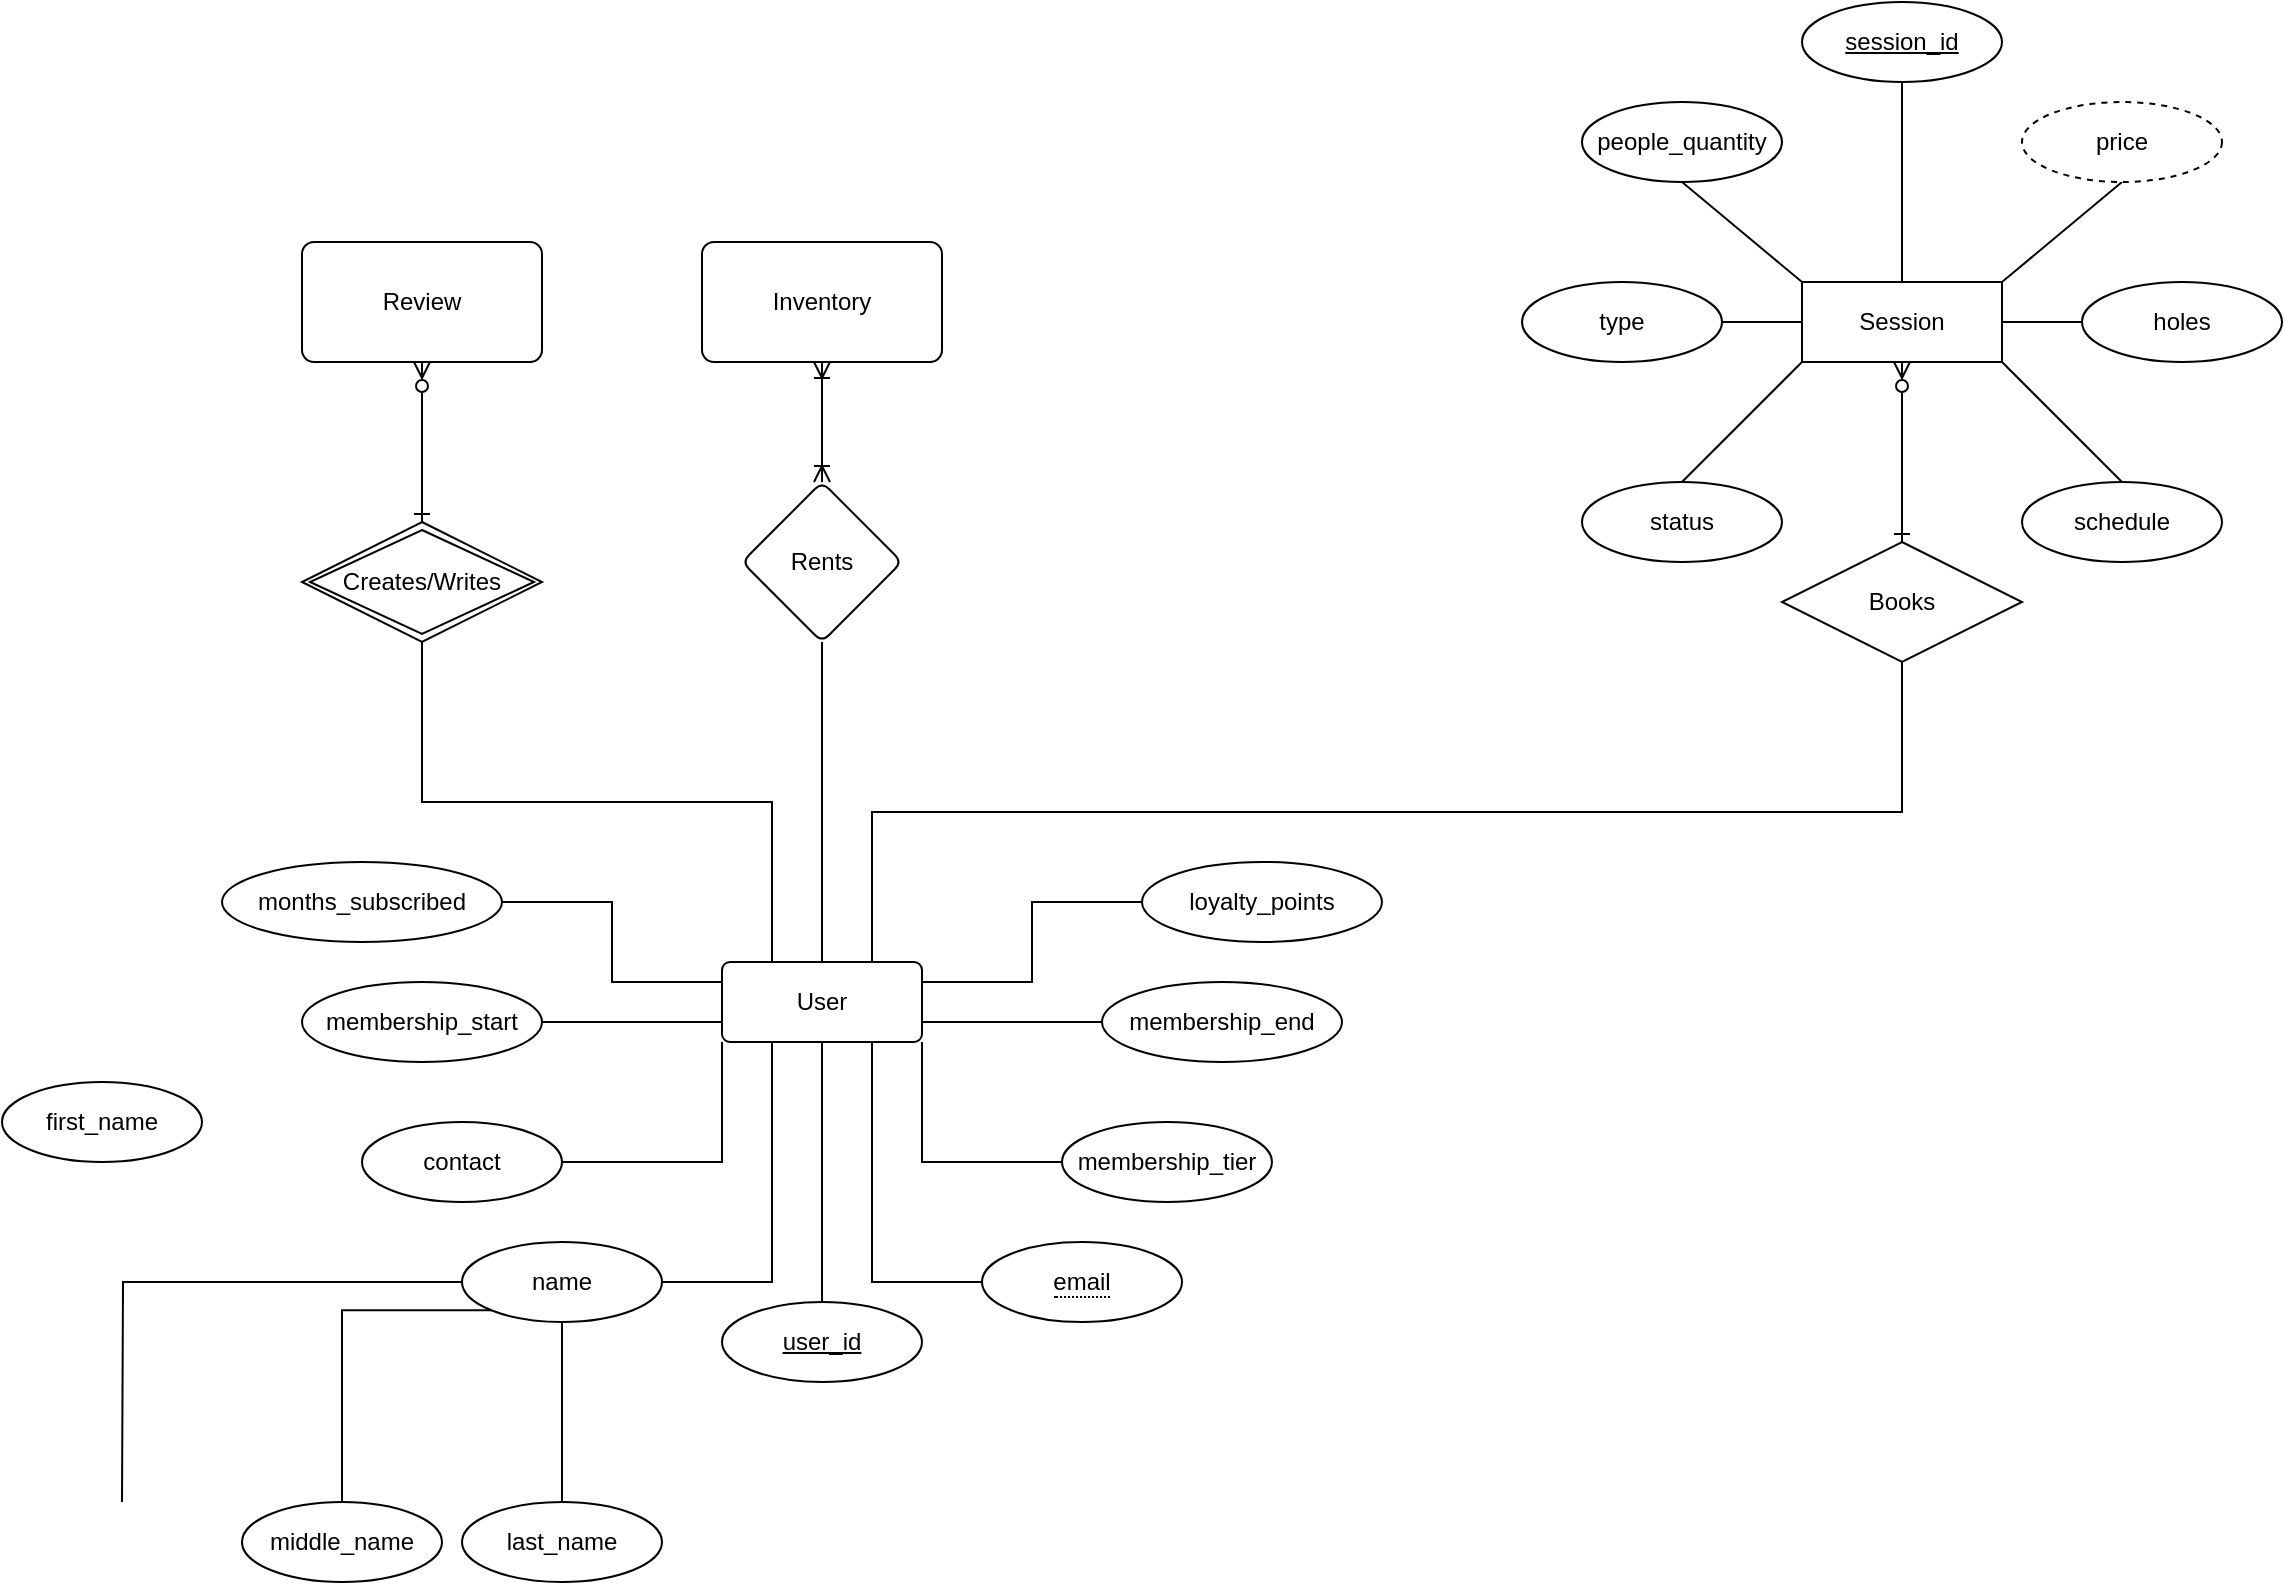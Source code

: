 <mxfile version="28.2.7">
  <diagram name="Page-1" id="-myDeZirQ_0MTxehE8Bq">
    <mxGraphModel dx="1188" dy="648" grid="1" gridSize="10" guides="1" tooltips="1" connect="1" arrows="1" fold="1" page="1" pageScale="1" pageWidth="850" pageHeight="1100" math="0" shadow="0">
      <root>
        <mxCell id="0" />
        <mxCell id="1" parent="0" />
        <mxCell id="ZZzzd-XF2jwjXJ92meH7-1" value="" style="edgeStyle=orthogonalEdgeStyle;rounded=0;orthogonalLoop=1;jettySize=auto;html=1;endArrow=none;endFill=0;exitX=0.75;exitY=0;exitDx=0;exitDy=0;entryX=0.5;entryY=1;entryDx=0;entryDy=0;" parent="1" source="ZZzzd-XF2jwjXJ92meH7-4" target="JkcQL4pgoWUEzBNEXGuM-16" edge="1">
          <mxGeometry relative="1" as="geometry">
            <mxPoint x="990" y="460" as="targetPoint" />
          </mxGeometry>
        </mxCell>
        <mxCell id="ZZzzd-XF2jwjXJ92meH7-2" style="edgeStyle=orthogonalEdgeStyle;rounded=0;orthogonalLoop=1;jettySize=auto;html=1;exitX=0.25;exitY=0;exitDx=0;exitDy=0;entryX=0.5;entryY=1;entryDx=0;entryDy=0;endArrow=none;endFill=0;" parent="1" source="ZZzzd-XF2jwjXJ92meH7-4" target="ZZzzd-XF2jwjXJ92meH7-34" edge="1">
          <mxGeometry relative="1" as="geometry">
            <mxPoint x="330" y="460" as="targetPoint" />
          </mxGeometry>
        </mxCell>
        <mxCell id="ZZzzd-XF2jwjXJ92meH7-3" value="" style="edgeStyle=orthogonalEdgeStyle;rounded=0;orthogonalLoop=1;jettySize=auto;html=1;endArrow=none;endFill=0;" parent="1" source="ZZzzd-XF2jwjXJ92meH7-4" target="ZZzzd-XF2jwjXJ92meH7-36" edge="1">
          <mxGeometry relative="1" as="geometry" />
        </mxCell>
        <mxCell id="ZZzzd-XF2jwjXJ92meH7-4" value="User" style="rounded=1;arcSize=10;whiteSpace=wrap;html=1;align=center;" parent="1" vertex="1">
          <mxGeometry x="400" y="610" width="100" height="40" as="geometry" />
        </mxCell>
        <mxCell id="ZZzzd-XF2jwjXJ92meH7-5" style="edgeStyle=orthogonalEdgeStyle;rounded=0;orthogonalLoop=1;jettySize=auto;html=1;entryX=0.5;entryY=1;entryDx=0;entryDy=0;endArrow=none;endFill=0;" parent="1" source="ZZzzd-XF2jwjXJ92meH7-6" target="ZZzzd-XF2jwjXJ92meH7-4" edge="1">
          <mxGeometry relative="1" as="geometry" />
        </mxCell>
        <mxCell id="ZZzzd-XF2jwjXJ92meH7-6" value="user_id" style="ellipse;whiteSpace=wrap;html=1;align=center;fontStyle=4;" parent="1" vertex="1">
          <mxGeometry x="400" y="780" width="100" height="40" as="geometry" />
        </mxCell>
        <mxCell id="ZZzzd-XF2jwjXJ92meH7-7" style="edgeStyle=orthogonalEdgeStyle;rounded=0;orthogonalLoop=1;jettySize=auto;html=1;entryX=0.75;entryY=1;entryDx=0;entryDy=0;endArrow=none;endFill=0;exitX=0;exitY=0.5;exitDx=0;exitDy=0;" parent="1" source="ZZzzd-XF2jwjXJ92meH7-30" target="ZZzzd-XF2jwjXJ92meH7-4" edge="1">
          <mxGeometry relative="1" as="geometry">
            <mxPoint x="530.0" y="770.059" as="sourcePoint" />
          </mxGeometry>
        </mxCell>
        <mxCell id="ZZzzd-XF2jwjXJ92meH7-8" style="edgeStyle=orthogonalEdgeStyle;rounded=0;orthogonalLoop=1;jettySize=auto;html=1;exitX=1;exitY=0.5;exitDx=0;exitDy=0;entryX=0;entryY=0.25;entryDx=0;entryDy=0;endArrow=none;endFill=0;" parent="1" source="ZZzzd-XF2jwjXJ92meH7-9" target="ZZzzd-XF2jwjXJ92meH7-4" edge="1">
          <mxGeometry relative="1" as="geometry" />
        </mxCell>
        <mxCell id="ZZzzd-XF2jwjXJ92meH7-9" value="months_subscribed" style="ellipse;whiteSpace=wrap;html=1;align=center;" parent="1" vertex="1">
          <mxGeometry x="150" y="560" width="140" height="40" as="geometry" />
        </mxCell>
        <mxCell id="ZZzzd-XF2jwjXJ92meH7-10" style="edgeStyle=orthogonalEdgeStyle;rounded=0;orthogonalLoop=1;jettySize=auto;html=1;entryX=0.25;entryY=1;entryDx=0;entryDy=0;endArrow=none;endFill=0;" parent="1" source="ZZzzd-XF2jwjXJ92meH7-14" target="ZZzzd-XF2jwjXJ92meH7-4" edge="1">
          <mxGeometry relative="1" as="geometry" />
        </mxCell>
        <mxCell id="ZZzzd-XF2jwjXJ92meH7-11" value="" style="edgeStyle=orthogonalEdgeStyle;rounded=0;orthogonalLoop=1;jettySize=auto;html=1;endArrow=none;endFill=0;" parent="1" source="ZZzzd-XF2jwjXJ92meH7-14" edge="1">
          <mxGeometry relative="1" as="geometry">
            <mxPoint x="100" y="880.0" as="targetPoint" />
          </mxGeometry>
        </mxCell>
        <mxCell id="ZZzzd-XF2jwjXJ92meH7-12" value="" style="edgeStyle=orthogonalEdgeStyle;rounded=0;orthogonalLoop=1;jettySize=auto;html=1;exitX=0;exitY=1;exitDx=0;exitDy=0;endArrow=none;endFill=0;" parent="1" source="ZZzzd-XF2jwjXJ92meH7-14" target="ZZzzd-XF2jwjXJ92meH7-32" edge="1">
          <mxGeometry relative="1" as="geometry" />
        </mxCell>
        <mxCell id="ZZzzd-XF2jwjXJ92meH7-13" value="" style="edgeStyle=orthogonalEdgeStyle;rounded=0;orthogonalLoop=1;jettySize=auto;html=1;endArrow=none;endFill=0;" parent="1" source="ZZzzd-XF2jwjXJ92meH7-14" target="ZZzzd-XF2jwjXJ92meH7-33" edge="1">
          <mxGeometry relative="1" as="geometry" />
        </mxCell>
        <mxCell id="ZZzzd-XF2jwjXJ92meH7-14" value="name" style="ellipse;whiteSpace=wrap;html=1;align=center;" parent="1" vertex="1">
          <mxGeometry x="270" y="750" width="100" height="40" as="geometry" />
        </mxCell>
        <mxCell id="ZZzzd-XF2jwjXJ92meH7-15" style="edgeStyle=orthogonalEdgeStyle;rounded=0;orthogonalLoop=1;jettySize=auto;html=1;entryX=1;entryY=0.75;entryDx=0;entryDy=0;endArrow=none;endFill=0;" parent="1" source="ZZzzd-XF2jwjXJ92meH7-16" target="ZZzzd-XF2jwjXJ92meH7-4" edge="1">
          <mxGeometry relative="1" as="geometry" />
        </mxCell>
        <mxCell id="ZZzzd-XF2jwjXJ92meH7-16" value="membership_end" style="ellipse;whiteSpace=wrap;html=1;align=center;" parent="1" vertex="1">
          <mxGeometry x="590" y="620" width="120" height="40" as="geometry" />
        </mxCell>
        <mxCell id="ZZzzd-XF2jwjXJ92meH7-17" style="edgeStyle=orthogonalEdgeStyle;rounded=0;orthogonalLoop=1;jettySize=auto;html=1;entryX=0;entryY=0.75;entryDx=0;entryDy=0;endArrow=none;endFill=0;" parent="1" source="ZZzzd-XF2jwjXJ92meH7-18" target="ZZzzd-XF2jwjXJ92meH7-4" edge="1">
          <mxGeometry relative="1" as="geometry" />
        </mxCell>
        <mxCell id="ZZzzd-XF2jwjXJ92meH7-18" value="membership_start" style="ellipse;whiteSpace=wrap;html=1;align=center;" parent="1" vertex="1">
          <mxGeometry x="190" y="620" width="120" height="40" as="geometry" />
        </mxCell>
        <mxCell id="ZZzzd-XF2jwjXJ92meH7-19" style="edgeStyle=orthogonalEdgeStyle;rounded=0;orthogonalLoop=1;jettySize=auto;html=1;exitX=0;exitY=0.5;exitDx=0;exitDy=0;entryX=1;entryY=0.25;entryDx=0;entryDy=0;endArrow=none;endFill=0;" parent="1" source="ZZzzd-XF2jwjXJ92meH7-20" target="ZZzzd-XF2jwjXJ92meH7-4" edge="1">
          <mxGeometry relative="1" as="geometry" />
        </mxCell>
        <mxCell id="ZZzzd-XF2jwjXJ92meH7-20" value="loyalty_points" style="ellipse;whiteSpace=wrap;html=1;align=center;" parent="1" vertex="1">
          <mxGeometry x="610" y="560" width="120" height="40" as="geometry" />
        </mxCell>
        <mxCell id="ZZzzd-XF2jwjXJ92meH7-21" style="edgeStyle=orthogonalEdgeStyle;rounded=0;orthogonalLoop=1;jettySize=auto;html=1;entryX=0;entryY=1;entryDx=0;entryDy=0;endArrow=none;endFill=0;" parent="1" source="ZZzzd-XF2jwjXJ92meH7-22" target="ZZzzd-XF2jwjXJ92meH7-4" edge="1">
          <mxGeometry relative="1" as="geometry" />
        </mxCell>
        <mxCell id="ZZzzd-XF2jwjXJ92meH7-22" value="contact" style="ellipse;whiteSpace=wrap;html=1;align=center;" parent="1" vertex="1">
          <mxGeometry x="220" y="690" width="100" height="40" as="geometry" />
        </mxCell>
        <mxCell id="ZZzzd-XF2jwjXJ92meH7-23" style="edgeStyle=orthogonalEdgeStyle;rounded=0;orthogonalLoop=1;jettySize=auto;html=1;entryX=1;entryY=1;entryDx=0;entryDy=0;endArrow=none;endFill=0;" parent="1" source="ZZzzd-XF2jwjXJ92meH7-24" target="ZZzzd-XF2jwjXJ92meH7-4" edge="1">
          <mxGeometry relative="1" as="geometry" />
        </mxCell>
        <mxCell id="ZZzzd-XF2jwjXJ92meH7-24" value="membership_tier" style="ellipse;whiteSpace=wrap;html=1;align=center;" parent="1" vertex="1">
          <mxGeometry x="570" y="690" width="105" height="40" as="geometry" />
        </mxCell>
        <mxCell id="ZZzzd-XF2jwjXJ92meH7-25" value="" style="edgeStyle=orthogonalEdgeStyle;rounded=0;orthogonalLoop=1;jettySize=auto;html=1;endArrow=ERzeroToMany;endFill=0;startArrow=ERone;startFill=0;entryX=0.5;entryY=1;entryDx=0;entryDy=0;exitX=0.5;exitY=0;exitDx=0;exitDy=0;" parent="1" source="JkcQL4pgoWUEzBNEXGuM-16" target="JkcQL4pgoWUEzBNEXGuM-8" edge="1">
          <mxGeometry relative="1" as="geometry">
            <mxPoint x="990" y="380" as="sourcePoint" />
            <mxPoint x="990" y="320" as="targetPoint" />
          </mxGeometry>
        </mxCell>
        <mxCell id="ZZzzd-XF2jwjXJ92meH7-28" style="edgeStyle=orthogonalEdgeStyle;rounded=0;orthogonalLoop=1;jettySize=auto;html=1;entryX=0.5;entryY=1;entryDx=0;entryDy=0;endArrow=ERzeroToMany;endFill=0;startArrow=ERone;startFill=0;" parent="1" source="ZZzzd-XF2jwjXJ92meH7-34" target="ZZzzd-XF2jwjXJ92meH7-29" edge="1">
          <mxGeometry relative="1" as="geometry">
            <mxPoint x="330" y="380" as="sourcePoint" />
          </mxGeometry>
        </mxCell>
        <mxCell id="ZZzzd-XF2jwjXJ92meH7-29" value="Review" style="whiteSpace=wrap;html=1;rounded=1;arcSize=10;" parent="1" vertex="1">
          <mxGeometry x="190" y="250" width="120" height="60" as="geometry" />
        </mxCell>
        <mxCell id="ZZzzd-XF2jwjXJ92meH7-30" value="&lt;span style=&quot;border-bottom: 1px dotted&quot;&gt;email&lt;/span&gt;" style="ellipse;whiteSpace=wrap;html=1;align=center;" parent="1" vertex="1">
          <mxGeometry x="530" y="750" width="100" height="40" as="geometry" />
        </mxCell>
        <mxCell id="ZZzzd-XF2jwjXJ92meH7-31" value="first_name" style="ellipse;whiteSpace=wrap;html=1;align=center;" parent="1" vertex="1">
          <mxGeometry x="40" y="670" width="100" height="40" as="geometry" />
        </mxCell>
        <mxCell id="ZZzzd-XF2jwjXJ92meH7-32" value="middle_name" style="ellipse;whiteSpace=wrap;html=1;align=center;" parent="1" vertex="1">
          <mxGeometry x="160" y="880" width="100" height="40" as="geometry" />
        </mxCell>
        <mxCell id="ZZzzd-XF2jwjXJ92meH7-33" value="last_name" style="ellipse;whiteSpace=wrap;html=1;align=center;" parent="1" vertex="1">
          <mxGeometry x="270" y="880" width="100" height="40" as="geometry" />
        </mxCell>
        <mxCell id="ZZzzd-XF2jwjXJ92meH7-34" value="Creates/Writes" style="shape=rhombus;double=1;perimeter=rhombusPerimeter;whiteSpace=wrap;html=1;align=center;" parent="1" vertex="1">
          <mxGeometry x="190" y="390" width="120" height="60" as="geometry" />
        </mxCell>
        <mxCell id="ZZzzd-XF2jwjXJ92meH7-35" value="" style="edgeStyle=orthogonalEdgeStyle;rounded=0;orthogonalLoop=1;jettySize=auto;html=1;endArrow=ERoneToMany;endFill=0;startArrow=ERoneToMany;startFill=0;" parent="1" source="ZZzzd-XF2jwjXJ92meH7-36" target="ZZzzd-XF2jwjXJ92meH7-37" edge="1">
          <mxGeometry relative="1" as="geometry" />
        </mxCell>
        <mxCell id="ZZzzd-XF2jwjXJ92meH7-36" value="Rents" style="rhombus;whiteSpace=wrap;html=1;rounded=1;arcSize=10;" parent="1" vertex="1">
          <mxGeometry x="410" y="370" width="80" height="80" as="geometry" />
        </mxCell>
        <mxCell id="ZZzzd-XF2jwjXJ92meH7-37" value="Inventory" style="whiteSpace=wrap;html=1;rounded=1;arcSize=10;" parent="1" vertex="1">
          <mxGeometry x="390" y="250" width="120" height="60" as="geometry" />
        </mxCell>
        <mxCell id="JkcQL4pgoWUEzBNEXGuM-3" value="" style="endArrow=none;html=1;rounded=0;entryX=0;entryY=0;entryDx=0;entryDy=0;exitX=0.5;exitY=1;exitDx=0;exitDy=0;" edge="1" parent="1" source="JkcQL4pgoWUEzBNEXGuM-18" target="JkcQL4pgoWUEzBNEXGuM-8">
          <mxGeometry relative="1" as="geometry">
            <mxPoint x="880" y="240" as="sourcePoint" />
            <mxPoint x="930" y="260" as="targetPoint" />
          </mxGeometry>
        </mxCell>
        <mxCell id="JkcQL4pgoWUEzBNEXGuM-4" value="type" style="ellipse;whiteSpace=wrap;html=1;align=center;" vertex="1" parent="1">
          <mxGeometry x="800" y="270" width="100" height="40" as="geometry" />
        </mxCell>
        <mxCell id="JkcQL4pgoWUEzBNEXGuM-5" value="" style="endArrow=none;html=1;rounded=0;exitX=1;exitY=0.5;exitDx=0;exitDy=0;entryX=0;entryY=0.5;entryDx=0;entryDy=0;" edge="1" parent="1" source="JkcQL4pgoWUEzBNEXGuM-4" target="JkcQL4pgoWUEzBNEXGuM-8">
          <mxGeometry relative="1" as="geometry">
            <mxPoint x="805" y="280" as="sourcePoint" />
            <mxPoint x="930" y="290" as="targetPoint" />
          </mxGeometry>
        </mxCell>
        <mxCell id="JkcQL4pgoWUEzBNEXGuM-6" value="status" style="ellipse;whiteSpace=wrap;html=1;align=center;" vertex="1" parent="1">
          <mxGeometry x="830" y="370" width="100" height="40" as="geometry" />
        </mxCell>
        <mxCell id="JkcQL4pgoWUEzBNEXGuM-7" value="" style="endArrow=none;html=1;rounded=0;entryX=0.5;entryY=0;entryDx=0;entryDy=0;exitX=0;exitY=1;exitDx=0;exitDy=0;" edge="1" parent="1" target="JkcQL4pgoWUEzBNEXGuM-6" source="JkcQL4pgoWUEzBNEXGuM-8">
          <mxGeometry relative="1" as="geometry">
            <mxPoint x="930" y="320" as="sourcePoint" />
            <mxPoint x="1075" y="430" as="targetPoint" />
          </mxGeometry>
        </mxCell>
        <mxCell id="JkcQL4pgoWUEzBNEXGuM-8" value="Session" style="whiteSpace=wrap;html=1;align=center;" vertex="1" parent="1">
          <mxGeometry x="940" y="270" width="100" height="40" as="geometry" />
        </mxCell>
        <mxCell id="JkcQL4pgoWUEzBNEXGuM-9" value="" style="endArrow=none;html=1;rounded=0;exitX=0.5;exitY=1;exitDx=0;exitDy=0;entryX=1;entryY=0;entryDx=0;entryDy=0;" edge="1" parent="1" source="JkcQL4pgoWUEzBNEXGuM-14" target="JkcQL4pgoWUEzBNEXGuM-8">
          <mxGeometry relative="1" as="geometry">
            <mxPoint x="1249.645" y="-55.858" as="sourcePoint" />
            <mxPoint x="1070" y="260" as="targetPoint" />
          </mxGeometry>
        </mxCell>
        <mxCell id="JkcQL4pgoWUEzBNEXGuM-10" value="holes" style="ellipse;whiteSpace=wrap;html=1;align=center;" vertex="1" parent="1">
          <mxGeometry x="1080" y="270" width="100" height="40" as="geometry" />
        </mxCell>
        <mxCell id="JkcQL4pgoWUEzBNEXGuM-11" value="" style="endArrow=none;html=1;rounded=0;entryX=0;entryY=0.5;entryDx=0;entryDy=0;exitX=1;exitY=0.5;exitDx=0;exitDy=0;" edge="1" parent="1" target="JkcQL4pgoWUEzBNEXGuM-10" source="JkcQL4pgoWUEzBNEXGuM-8">
          <mxGeometry relative="1" as="geometry">
            <mxPoint x="1070" y="290" as="sourcePoint" />
            <mxPoint x="1070" y="320" as="targetPoint" />
          </mxGeometry>
        </mxCell>
        <mxCell id="JkcQL4pgoWUEzBNEXGuM-12" value="schedule" style="ellipse;whiteSpace=wrap;html=1;align=center;" vertex="1" parent="1">
          <mxGeometry x="1050" y="370" width="100" height="40" as="geometry" />
        </mxCell>
        <mxCell id="JkcQL4pgoWUEzBNEXGuM-13" value="" style="endArrow=none;html=1;rounded=0;exitX=1;exitY=1;exitDx=0;exitDy=0;entryX=0.5;entryY=0;entryDx=0;entryDy=0;" edge="1" parent="1" target="JkcQL4pgoWUEzBNEXGuM-12" source="JkcQL4pgoWUEzBNEXGuM-8">
          <mxGeometry relative="1" as="geometry">
            <mxPoint x="1070" y="320" as="sourcePoint" />
            <mxPoint x="1095" y="430" as="targetPoint" />
          </mxGeometry>
        </mxCell>
        <mxCell id="JkcQL4pgoWUEzBNEXGuM-14" value="price" style="ellipse;whiteSpace=wrap;html=1;align=center;dashed=1;" vertex="1" parent="1">
          <mxGeometry x="1050" y="180" width="100" height="40" as="geometry" />
        </mxCell>
        <mxCell id="JkcQL4pgoWUEzBNEXGuM-16" value="Books" style="shape=rhombus;perimeter=rhombusPerimeter;whiteSpace=wrap;html=1;align=center;" vertex="1" parent="1">
          <mxGeometry x="930" y="400" width="120" height="60" as="geometry" />
        </mxCell>
        <mxCell id="JkcQL4pgoWUEzBNEXGuM-17" value="&lt;u&gt;session_id&lt;/u&gt;" style="ellipse;whiteSpace=wrap;html=1;align=center;" vertex="1" parent="1">
          <mxGeometry x="940" y="130" width="100" height="40" as="geometry" />
        </mxCell>
        <mxCell id="JkcQL4pgoWUEzBNEXGuM-18" value="people_quantity" style="ellipse;whiteSpace=wrap;html=1;align=center;" vertex="1" parent="1">
          <mxGeometry x="830" y="180" width="100" height="40" as="geometry" />
        </mxCell>
        <mxCell id="JkcQL4pgoWUEzBNEXGuM-19" value="" style="endArrow=none;html=1;rounded=0;entryX=0.5;entryY=0;entryDx=0;entryDy=0;exitX=0.5;exitY=1;exitDx=0;exitDy=0;" edge="1" parent="1" source="JkcQL4pgoWUEzBNEXGuM-17" target="JkcQL4pgoWUEzBNEXGuM-8">
          <mxGeometry relative="1" as="geometry">
            <mxPoint x="980" y="250" as="sourcePoint" />
            <mxPoint x="1040" y="300" as="targetPoint" />
          </mxGeometry>
        </mxCell>
      </root>
    </mxGraphModel>
  </diagram>
</mxfile>
